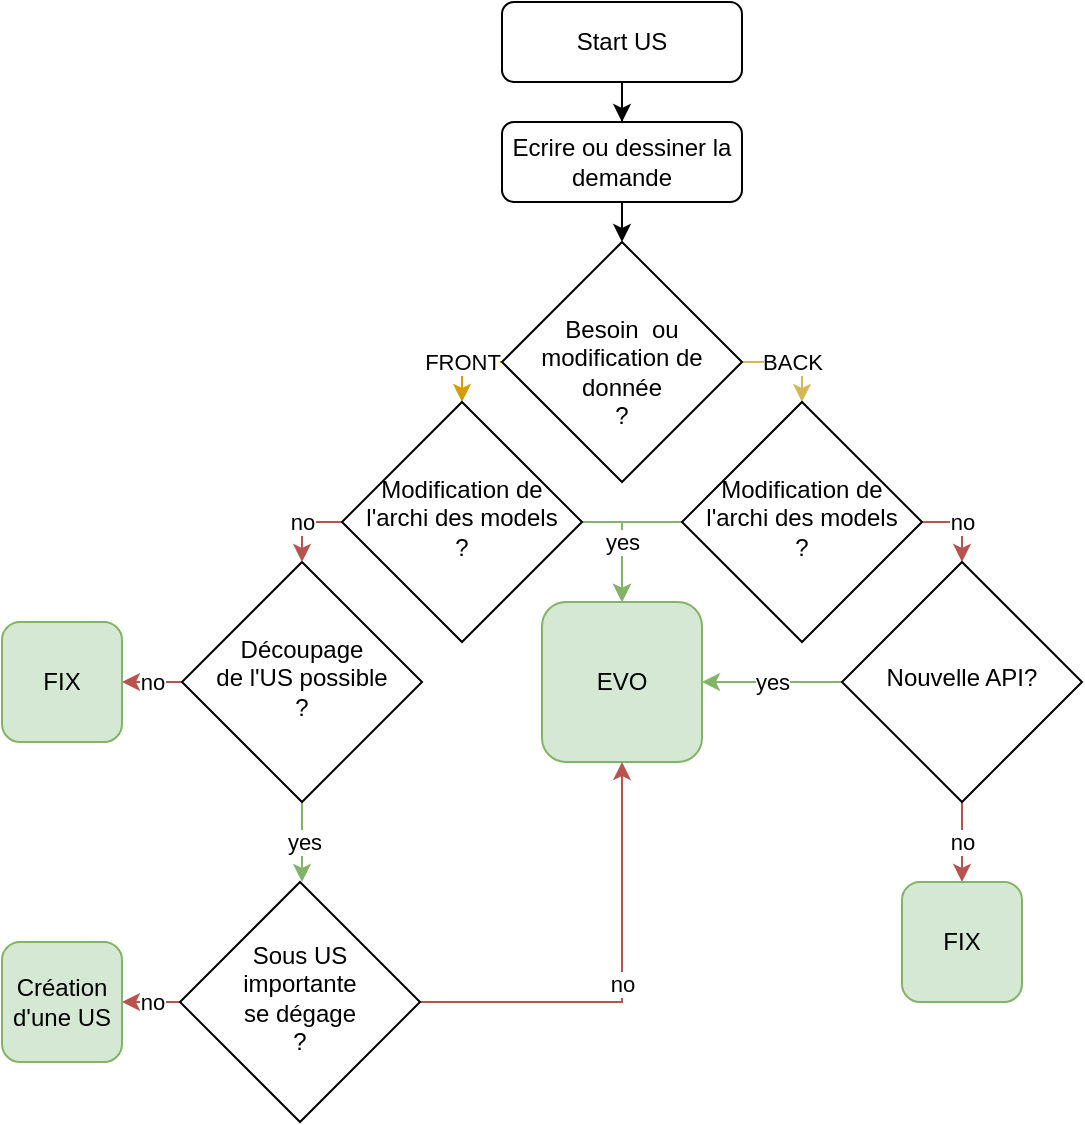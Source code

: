 <mxfile version="12.9.3" type="github">
  <diagram id="C5RBs43oDa-KdzZeNtuy" name="Page-1">
    <mxGraphModel dx="1038" dy="553" grid="1" gridSize="10" guides="1" tooltips="1" connect="1" arrows="1" fold="1" page="1" pageScale="1" pageWidth="827" pageHeight="1169" math="0" shadow="0">
      <root>
        <mxCell id="WIyWlLk6GJQsqaUBKTNV-0" />
        <mxCell id="WIyWlLk6GJQsqaUBKTNV-1" parent="WIyWlLk6GJQsqaUBKTNV-0" />
        <mxCell id="j5wIUh7atmgTzQ3k9Hqa-12" style="edgeStyle=orthogonalEdgeStyle;rounded=0;orthogonalLoop=1;jettySize=auto;html=1;exitX=0.5;exitY=1;exitDx=0;exitDy=0;entryX=0.5;entryY=0;entryDx=0;entryDy=0;" parent="WIyWlLk6GJQsqaUBKTNV-1" source="WIyWlLk6GJQsqaUBKTNV-3" target="WIyWlLk6GJQsqaUBKTNV-6" edge="1">
          <mxGeometry relative="1" as="geometry" />
        </mxCell>
        <mxCell id="WIyWlLk6GJQsqaUBKTNV-3" value="Ecrire ou dessiner la demande" style="rounded=1;whiteSpace=wrap;html=1;fontSize=12;glass=0;strokeWidth=1;shadow=0;" parent="WIyWlLk6GJQsqaUBKTNV-1" vertex="1">
          <mxGeometry x="400" y="180" width="120" height="40" as="geometry" />
        </mxCell>
        <mxCell id="j5wIUh7atmgTzQ3k9Hqa-58" value="BACK" style="edgeStyle=orthogonalEdgeStyle;rounded=0;orthogonalLoop=1;jettySize=auto;html=1;exitX=1;exitY=0.5;exitDx=0;exitDy=0;entryX=0.5;entryY=0;entryDx=0;entryDy=0;fillColor=#fff2cc;strokeColor=#d6b656;" parent="WIyWlLk6GJQsqaUBKTNV-1" source="WIyWlLk6GJQsqaUBKTNV-6" target="j5wIUh7atmgTzQ3k9Hqa-9" edge="1">
          <mxGeometry relative="1" as="geometry" />
        </mxCell>
        <mxCell id="j5wIUh7atmgTzQ3k9Hqa-59" value="FRONT" style="edgeStyle=orthogonalEdgeStyle;rounded=0;orthogonalLoop=1;jettySize=auto;html=1;exitX=0;exitY=0.5;exitDx=0;exitDy=0;entryX=0.5;entryY=0;entryDx=0;entryDy=0;fillColor=#ffe6cc;strokeColor=#d79b00;" parent="WIyWlLk6GJQsqaUBKTNV-1" source="WIyWlLk6GJQsqaUBKTNV-6" target="j5wIUh7atmgTzQ3k9Hqa-29" edge="1">
          <mxGeometry relative="1" as="geometry" />
        </mxCell>
        <mxCell id="WIyWlLk6GJQsqaUBKTNV-6" value="&lt;div&gt;&lt;br&gt;&lt;/div&gt;&lt;div&gt;Besoin&amp;nbsp; ou modification de donnée&lt;/div&gt;&lt;div&gt;?&lt;br&gt;&lt;/div&gt;" style="rhombus;whiteSpace=wrap;html=1;shadow=0;fontFamily=Helvetica;fontSize=12;align=center;strokeWidth=1;spacing=6;spacingTop=-4;" parent="WIyWlLk6GJQsqaUBKTNV-1" vertex="1">
          <mxGeometry x="400" y="240" width="120" height="120" as="geometry" />
        </mxCell>
        <mxCell id="j5wIUh7atmgTzQ3k9Hqa-1" value="" style="edgeStyle=orthogonalEdgeStyle;rounded=0;orthogonalLoop=1;jettySize=auto;html=1;" parent="WIyWlLk6GJQsqaUBKTNV-1" source="j5wIUh7atmgTzQ3k9Hqa-0" target="WIyWlLk6GJQsqaUBKTNV-3" edge="1">
          <mxGeometry relative="1" as="geometry" />
        </mxCell>
        <mxCell id="j5wIUh7atmgTzQ3k9Hqa-0" value="Start US" style="rounded=1;whiteSpace=wrap;html=1;fontSize=12;glass=0;strokeWidth=1;shadow=0;" parent="WIyWlLk6GJQsqaUBKTNV-1" vertex="1">
          <mxGeometry x="400" y="120" width="120" height="40" as="geometry" />
        </mxCell>
        <mxCell id="j5wIUh7atmgTzQ3k9Hqa-38" value="yes" style="edgeStyle=orthogonalEdgeStyle;rounded=0;orthogonalLoop=1;jettySize=auto;html=1;exitX=0.5;exitY=1;exitDx=0;exitDy=0;entryX=0.5;entryY=0;entryDx=0;entryDy=0;fillColor=#d5e8d4;strokeColor=#82b366;" parent="WIyWlLk6GJQsqaUBKTNV-1" source="j5wIUh7atmgTzQ3k9Hqa-8" edge="1">
          <mxGeometry relative="1" as="geometry">
            <mxPoint x="300" y="560" as="targetPoint" />
          </mxGeometry>
        </mxCell>
        <mxCell id="j5wIUh7atmgTzQ3k9Hqa-60" value="no" style="edgeStyle=orthogonalEdgeStyle;rounded=0;orthogonalLoop=1;jettySize=auto;html=1;exitX=0;exitY=0.5;exitDx=0;exitDy=0;entryX=1;entryY=0.5;entryDx=0;entryDy=0;fillColor=#f8cecc;strokeColor=#b85450;" parent="WIyWlLk6GJQsqaUBKTNV-1" source="j5wIUh7atmgTzQ3k9Hqa-8" target="j5wIUh7atmgTzQ3k9Hqa-49" edge="1">
          <mxGeometry relative="1" as="geometry" />
        </mxCell>
        <mxCell id="j5wIUh7atmgTzQ3k9Hqa-8" value="&lt;div&gt;Découpage &lt;br&gt;&lt;/div&gt;&lt;div&gt;de l&#39;US possible&lt;br&gt;&lt;/div&gt;&lt;div&gt;?&lt;/div&gt;" style="rhombus;whiteSpace=wrap;html=1;shadow=0;fontFamily=Helvetica;fontSize=12;align=center;strokeWidth=1;spacing=6;spacingTop=-4;" parent="WIyWlLk6GJQsqaUBKTNV-1" vertex="1">
          <mxGeometry x="240" y="400" width="120" height="120" as="geometry" />
        </mxCell>
        <mxCell id="j5wIUh7atmgTzQ3k9Hqa-56" style="edgeStyle=orthogonalEdgeStyle;rounded=0;orthogonalLoop=1;jettySize=auto;html=1;exitX=0;exitY=0.5;exitDx=0;exitDy=0;entryX=0.5;entryY=0;entryDx=0;entryDy=0;fillColor=#d5e8d4;strokeColor=#82b366;" parent="WIyWlLk6GJQsqaUBKTNV-1" source="j5wIUh7atmgTzQ3k9Hqa-9" target="j5wIUh7atmgTzQ3k9Hqa-13" edge="1">
          <mxGeometry relative="1" as="geometry" />
        </mxCell>
        <mxCell id="j5wIUh7atmgTzQ3k9Hqa-62" value="no" style="edgeStyle=orthogonalEdgeStyle;rounded=0;orthogonalLoop=1;jettySize=auto;html=1;exitX=1;exitY=0.5;exitDx=0;exitDy=0;entryX=0.5;entryY=0;entryDx=0;entryDy=0;fillColor=#f8cecc;strokeColor=#b85450;" parent="WIyWlLk6GJQsqaUBKTNV-1" source="j5wIUh7atmgTzQ3k9Hqa-9" target="j5wIUh7atmgTzQ3k9Hqa-30" edge="1">
          <mxGeometry relative="1" as="geometry" />
        </mxCell>
        <mxCell id="j5wIUh7atmgTzQ3k9Hqa-9" value="&lt;div&gt;Modification de l&#39;archi des models&lt;br&gt;&lt;/div&gt;?" style="rhombus;whiteSpace=wrap;html=1;shadow=0;fontFamily=Helvetica;fontSize=12;align=center;strokeWidth=1;spacing=6;spacingTop=-4;" parent="WIyWlLk6GJQsqaUBKTNV-1" vertex="1">
          <mxGeometry x="490" y="320" width="120" height="120" as="geometry" />
        </mxCell>
        <mxCell id="j5wIUh7atmgTzQ3k9Hqa-13" value="&lt;div&gt;EVO&lt;br&gt;&lt;/div&gt;" style="rounded=1;whiteSpace=wrap;html=1;fontSize=12;glass=0;strokeWidth=1;shadow=0;fillColor=#d5e8d4;strokeColor=#82b366;" parent="WIyWlLk6GJQsqaUBKTNV-1" vertex="1">
          <mxGeometry x="420" y="420" width="80" height="80" as="geometry" />
        </mxCell>
        <mxCell id="j5wIUh7atmgTzQ3k9Hqa-31" value="no" style="edgeStyle=orthogonalEdgeStyle;rounded=0;orthogonalLoop=1;jettySize=auto;html=1;exitX=0;exitY=0.5;exitDx=0;exitDy=0;entryX=0.5;entryY=0;entryDx=0;entryDy=0;fillColor=#f8cecc;strokeColor=#b85450;" parent="WIyWlLk6GJQsqaUBKTNV-1" source="j5wIUh7atmgTzQ3k9Hqa-29" target="j5wIUh7atmgTzQ3k9Hqa-8" edge="1">
          <mxGeometry relative="1" as="geometry" />
        </mxCell>
        <mxCell id="j5wIUh7atmgTzQ3k9Hqa-55" value="yes" style="edgeStyle=orthogonalEdgeStyle;rounded=0;orthogonalLoop=1;jettySize=auto;html=1;exitX=1;exitY=0.5;exitDx=0;exitDy=0;entryX=0.5;entryY=0;entryDx=0;entryDy=0;fillColor=#d5e8d4;strokeColor=#82b366;" parent="WIyWlLk6GJQsqaUBKTNV-1" source="j5wIUh7atmgTzQ3k9Hqa-29" target="j5wIUh7atmgTzQ3k9Hqa-13" edge="1">
          <mxGeometry relative="1" as="geometry" />
        </mxCell>
        <mxCell id="j5wIUh7atmgTzQ3k9Hqa-29" value="&lt;div&gt;Modification de l&#39;archi des models&lt;br&gt;&lt;/div&gt;?" style="rhombus;whiteSpace=wrap;html=1;shadow=0;fontFamily=Helvetica;fontSize=12;align=center;strokeWidth=1;spacing=6;spacingTop=-4;" parent="WIyWlLk6GJQsqaUBKTNV-1" vertex="1">
          <mxGeometry x="320" y="320" width="120" height="120" as="geometry" />
        </mxCell>
        <mxCell id="j5wIUh7atmgTzQ3k9Hqa-44" value="yes" style="edgeStyle=orthogonalEdgeStyle;rounded=0;orthogonalLoop=1;jettySize=auto;html=1;exitX=0;exitY=0.5;exitDx=0;exitDy=0;fillColor=#d5e8d4;strokeColor=#82b366;entryX=1;entryY=0.5;entryDx=0;entryDy=0;" parent="WIyWlLk6GJQsqaUBKTNV-1" source="j5wIUh7atmgTzQ3k9Hqa-30" target="j5wIUh7atmgTzQ3k9Hqa-13" edge="1">
          <mxGeometry relative="1" as="geometry">
            <mxPoint x="520" y="480" as="targetPoint" />
          </mxGeometry>
        </mxCell>
        <mxCell id="j5wIUh7atmgTzQ3k9Hqa-57" value="no" style="edgeStyle=orthogonalEdgeStyle;rounded=0;orthogonalLoop=1;jettySize=auto;html=1;exitX=0.5;exitY=1;exitDx=0;exitDy=0;entryX=0.5;entryY=0;entryDx=0;entryDy=0;fillColor=#f8cecc;strokeColor=#b85450;" parent="WIyWlLk6GJQsqaUBKTNV-1" source="j5wIUh7atmgTzQ3k9Hqa-30" target="j5wIUh7atmgTzQ3k9Hqa-45" edge="1">
          <mxGeometry relative="1" as="geometry" />
        </mxCell>
        <mxCell id="j5wIUh7atmgTzQ3k9Hqa-30" value="Nouvelle API?" style="rhombus;whiteSpace=wrap;html=1;shadow=0;fontFamily=Helvetica;fontSize=12;align=center;strokeWidth=1;spacing=6;spacingTop=-4;" parent="WIyWlLk6GJQsqaUBKTNV-1" vertex="1">
          <mxGeometry x="570" y="400" width="120" height="120" as="geometry" />
        </mxCell>
        <mxCell id="j5wIUh7atmgTzQ3k9Hqa-39" value="no" style="edgeStyle=orthogonalEdgeStyle;rounded=0;orthogonalLoop=1;jettySize=auto;html=1;fillColor=#f8cecc;strokeColor=#b85450;exitX=1;exitY=0.5;exitDx=0;exitDy=0;entryX=0.5;entryY=1;entryDx=0;entryDy=0;" parent="WIyWlLk6GJQsqaUBKTNV-1" source="j5wIUh7atmgTzQ3k9Hqa-36" edge="1" target="j5wIUh7atmgTzQ3k9Hqa-13">
          <mxGeometry relative="1" as="geometry">
            <mxPoint x="460" y="521" as="targetPoint" />
            <Array as="points">
              <mxPoint x="460" y="620" />
            </Array>
          </mxGeometry>
        </mxCell>
        <mxCell id="j5wIUh7atmgTzQ3k9Hqa-61" value="no" style="edgeStyle=orthogonalEdgeStyle;rounded=0;orthogonalLoop=1;jettySize=auto;html=1;exitX=0;exitY=0.5;exitDx=0;exitDy=0;entryX=1;entryY=0.5;entryDx=0;entryDy=0;fillColor=#f8cecc;strokeColor=#b85450;" parent="WIyWlLk6GJQsqaUBKTNV-1" source="j5wIUh7atmgTzQ3k9Hqa-36" target="j5wIUh7atmgTzQ3k9Hqa-40" edge="1">
          <mxGeometry relative="1" as="geometry" />
        </mxCell>
        <mxCell id="j5wIUh7atmgTzQ3k9Hqa-36" value="&lt;div&gt;Sous US&lt;/div&gt;&lt;div&gt; importante &lt;br&gt;&lt;/div&gt;&lt;div&gt;se dégage&lt;/div&gt;&lt;div&gt;?&lt;br&gt;&lt;/div&gt;" style="rhombus;whiteSpace=wrap;html=1;shadow=0;fontFamily=Helvetica;fontSize=12;align=center;strokeWidth=1;spacing=6;spacingTop=-4;" parent="WIyWlLk6GJQsqaUBKTNV-1" vertex="1">
          <mxGeometry x="239" y="560" width="120" height="120" as="geometry" />
        </mxCell>
        <mxCell id="j5wIUh7atmgTzQ3k9Hqa-40" value="Création d&#39;une US" style="rounded=1;whiteSpace=wrap;html=1;fillColor=#d5e8d4;strokeColor=#82b366;" parent="WIyWlLk6GJQsqaUBKTNV-1" vertex="1">
          <mxGeometry x="150" y="590" width="60" height="60" as="geometry" />
        </mxCell>
        <mxCell id="j5wIUh7atmgTzQ3k9Hqa-45" value="FIX" style="rounded=1;whiteSpace=wrap;html=1;fillColor=#d5e8d4;strokeColor=#82b366;" parent="WIyWlLk6GJQsqaUBKTNV-1" vertex="1">
          <mxGeometry x="600" y="560" width="60" height="60" as="geometry" />
        </mxCell>
        <mxCell id="j5wIUh7atmgTzQ3k9Hqa-49" value="FIX" style="rounded=1;whiteSpace=wrap;html=1;fillColor=#d5e8d4;strokeColor=#82b366;" parent="WIyWlLk6GJQsqaUBKTNV-1" vertex="1">
          <mxGeometry x="150" y="430" width="60" height="60" as="geometry" />
        </mxCell>
      </root>
    </mxGraphModel>
  </diagram>
</mxfile>
